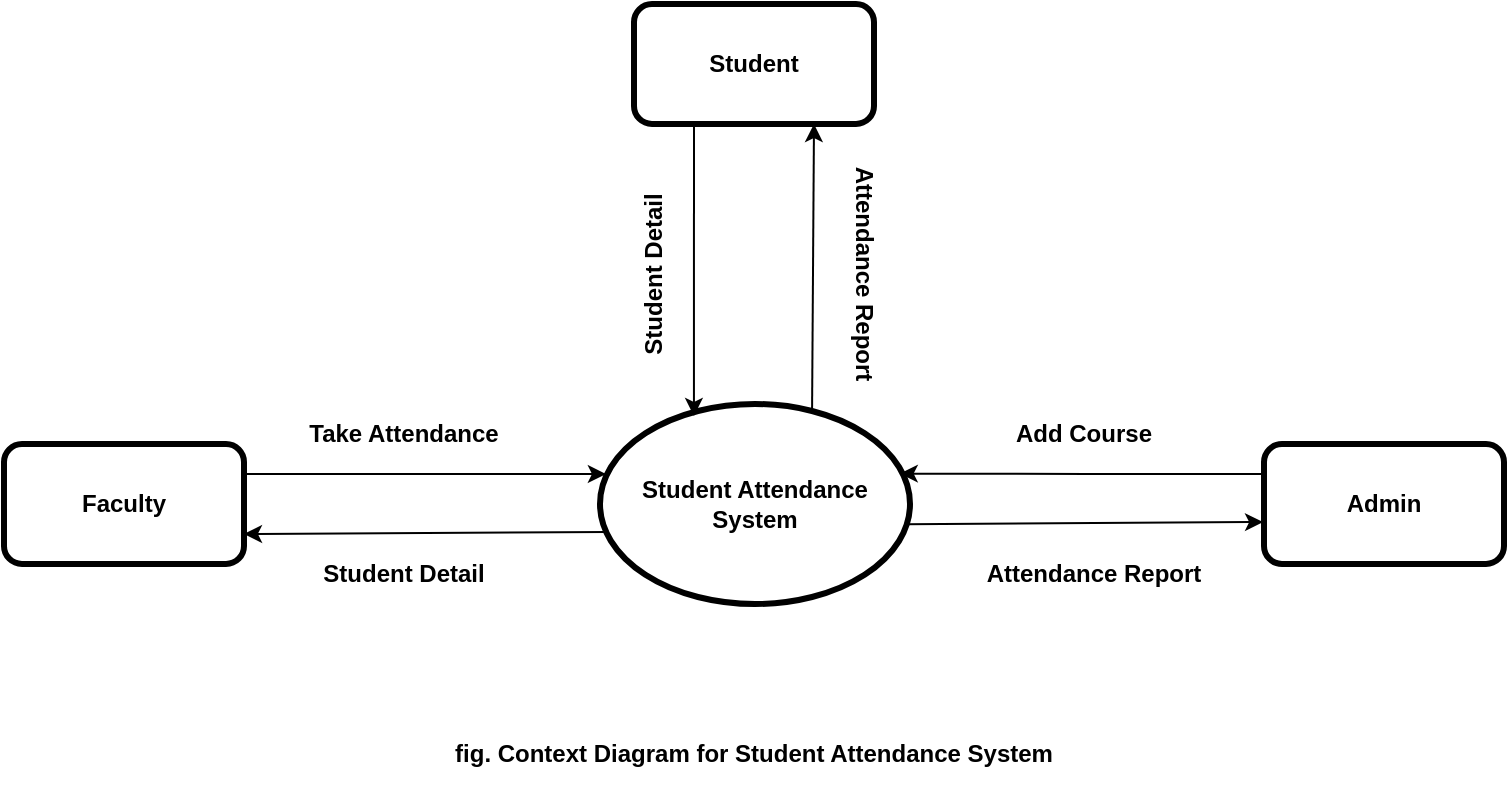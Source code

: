 <mxfile version="24.7.4">
  <diagram name="Page-1" id="KX3XZDuYhTTrBFPonZUP">
    <mxGraphModel grid="1" page="1" gridSize="10" guides="1" tooltips="1" connect="1" arrows="1" fold="1" pageScale="1" pageWidth="850" pageHeight="1100" math="0" shadow="0">
      <root>
        <mxCell id="0" />
        <mxCell id="1" parent="0" />
        <mxCell id="cqmiT2x4OTlzLa1u7xGn-2" value="&lt;b&gt;Student&lt;/b&gt;" style="rounded=1;whiteSpace=wrap;html=1;strokeWidth=3;" vertex="1" parent="1">
          <mxGeometry x="365" y="280" width="120" height="60" as="geometry" />
        </mxCell>
        <mxCell id="cqmiT2x4OTlzLa1u7xGn-3" value="&lt;b&gt;Student Attendance System&lt;/b&gt;" style="ellipse;whiteSpace=wrap;html=1;strokeWidth=3;" vertex="1" parent="1">
          <mxGeometry x="348" y="480" width="155" height="100" as="geometry" />
        </mxCell>
        <mxCell id="cqmiT2x4OTlzLa1u7xGn-4" value="&lt;b&gt;Faculty&lt;/b&gt;" style="rounded=1;whiteSpace=wrap;html=1;strokeWidth=3;" vertex="1" parent="1">
          <mxGeometry x="50" y="500" width="120" height="60" as="geometry" />
        </mxCell>
        <mxCell id="cqmiT2x4OTlzLa1u7xGn-5" value="&lt;b&gt;Admin&lt;/b&gt;" style="rounded=1;whiteSpace=wrap;html=1;strokeWidth=3;" vertex="1" parent="1">
          <mxGeometry x="680" y="500" width="120" height="60" as="geometry" />
        </mxCell>
        <mxCell id="cqmiT2x4OTlzLa1u7xGn-10" value="" style="endArrow=classic;html=1;rounded=0;entryX=0.75;entryY=1;entryDx=0;entryDy=0;exitX=0.684;exitY=0.05;exitDx=0;exitDy=0;exitPerimeter=0;" edge="1" parent="1" source="cqmiT2x4OTlzLa1u7xGn-3" target="cqmiT2x4OTlzLa1u7xGn-2">
          <mxGeometry width="50" height="50" relative="1" as="geometry">
            <mxPoint x="453" y="480" as="sourcePoint" />
            <mxPoint x="503" y="430" as="targetPoint" />
          </mxGeometry>
        </mxCell>
        <mxCell id="cqmiT2x4OTlzLa1u7xGn-11" style="edgeStyle=orthogonalEdgeStyle;rounded=0;orthogonalLoop=1;jettySize=auto;html=1;exitX=0.25;exitY=1;exitDx=0;exitDy=0;entryX=0.303;entryY=0.06;entryDx=0;entryDy=0;entryPerimeter=0;" edge="1" parent="1" source="cqmiT2x4OTlzLa1u7xGn-2" target="cqmiT2x4OTlzLa1u7xGn-3">
          <mxGeometry relative="1" as="geometry" />
        </mxCell>
        <mxCell id="cqmiT2x4OTlzLa1u7xGn-13" style="edgeStyle=orthogonalEdgeStyle;rounded=0;orthogonalLoop=1;jettySize=auto;html=1;exitX=1;exitY=0.25;exitDx=0;exitDy=0;entryX=0.019;entryY=0.35;entryDx=0;entryDy=0;entryPerimeter=0;" edge="1" parent="1" source="cqmiT2x4OTlzLa1u7xGn-4" target="cqmiT2x4OTlzLa1u7xGn-3">
          <mxGeometry relative="1" as="geometry" />
        </mxCell>
        <mxCell id="cqmiT2x4OTlzLa1u7xGn-14" value="" style="endArrow=classic;html=1;rounded=0;entryX=1;entryY=0.75;entryDx=0;entryDy=0;exitX=0.026;exitY=0.64;exitDx=0;exitDy=0;exitPerimeter=0;" edge="1" parent="1" source="cqmiT2x4OTlzLa1u7xGn-3" target="cqmiT2x4OTlzLa1u7xGn-4">
          <mxGeometry width="50" height="50" relative="1" as="geometry">
            <mxPoint x="350" y="550" as="sourcePoint" />
            <mxPoint x="400" y="500" as="targetPoint" />
          </mxGeometry>
        </mxCell>
        <mxCell id="cqmiT2x4OTlzLa1u7xGn-17" style="edgeStyle=orthogonalEdgeStyle;rounded=0;orthogonalLoop=1;jettySize=auto;html=1;exitX=0;exitY=0.25;exitDx=0;exitDy=0;entryX=0.967;entryY=0.348;entryDx=0;entryDy=0;entryPerimeter=0;" edge="1" parent="1" source="cqmiT2x4OTlzLa1u7xGn-5" target="cqmiT2x4OTlzLa1u7xGn-3">
          <mxGeometry relative="1" as="geometry" />
        </mxCell>
        <mxCell id="cqmiT2x4OTlzLa1u7xGn-18" value="" style="endArrow=classic;html=1;rounded=0;entryX=-0.004;entryY=0.65;entryDx=0;entryDy=0;entryPerimeter=0;exitX=0.983;exitY=0.601;exitDx=0;exitDy=0;exitPerimeter=0;" edge="1" parent="1" source="cqmiT2x4OTlzLa1u7xGn-3" target="cqmiT2x4OTlzLa1u7xGn-5">
          <mxGeometry width="50" height="50" relative="1" as="geometry">
            <mxPoint x="500" y="540" as="sourcePoint" />
            <mxPoint x="550" y="490" as="targetPoint" />
          </mxGeometry>
        </mxCell>
        <mxCell id="cqmiT2x4OTlzLa1u7xGn-19" value="&lt;b&gt;Attendance Report&lt;/b&gt;" style="text;strokeColor=none;align=center;fillColor=none;html=1;verticalAlign=middle;whiteSpace=wrap;rounded=0;rotation=90;" vertex="1" parent="1">
          <mxGeometry x="420" y="400" width="120" height="30" as="geometry" />
        </mxCell>
        <mxCell id="cqmiT2x4OTlzLa1u7xGn-20" value="&lt;b&gt;Student Detail&lt;/b&gt;" style="text;strokeColor=none;align=center;fillColor=none;html=1;verticalAlign=middle;whiteSpace=wrap;rounded=0;rotation=-90;" vertex="1" parent="1">
          <mxGeometry x="325" y="400" width="100" height="30" as="geometry" />
        </mxCell>
        <mxCell id="cqmiT2x4OTlzLa1u7xGn-21" value="&lt;b&gt;Take Attendance&lt;/b&gt;" style="text;strokeColor=none;align=center;fillColor=none;html=1;verticalAlign=middle;whiteSpace=wrap;rounded=0;" vertex="1" parent="1">
          <mxGeometry x="200" y="480" width="100" height="30" as="geometry" />
        </mxCell>
        <mxCell id="cqmiT2x4OTlzLa1u7xGn-22" value="&lt;b&gt;Student Detail&lt;/b&gt;" style="text;strokeColor=none;align=center;fillColor=none;html=1;verticalAlign=middle;whiteSpace=wrap;rounded=0;" vertex="1" parent="1">
          <mxGeometry x="190" y="550" width="120" height="30" as="geometry" />
        </mxCell>
        <mxCell id="cqmiT2x4OTlzLa1u7xGn-23" value="&lt;b&gt;Add Course&lt;/b&gt;" style="text;strokeColor=none;align=center;fillColor=none;html=1;verticalAlign=middle;whiteSpace=wrap;rounded=0;" vertex="1" parent="1">
          <mxGeometry x="540" y="480" width="100" height="30" as="geometry" />
        </mxCell>
        <mxCell id="cqmiT2x4OTlzLa1u7xGn-24" value="&lt;b&gt;Attendance Report&lt;/b&gt;" style="text;strokeColor=none;align=center;fillColor=none;html=1;verticalAlign=middle;whiteSpace=wrap;rounded=0;" vertex="1" parent="1">
          <mxGeometry x="540" y="550" width="110" height="30" as="geometry" />
        </mxCell>
        <mxCell id="cqmiT2x4OTlzLa1u7xGn-25" value="&lt;b&gt;fig. Context Diagram for Student Attendance System&lt;/b&gt;" style="text;strokeColor=none;align=center;fillColor=none;html=1;verticalAlign=middle;whiteSpace=wrap;rounded=0;" vertex="1" parent="1">
          <mxGeometry x="240" y="640" width="370" height="30" as="geometry" />
        </mxCell>
      </root>
    </mxGraphModel>
  </diagram>
</mxfile>
